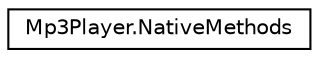 digraph "Graphical Class Hierarchy"
{
  edge [fontname="Helvetica",fontsize="10",labelfontname="Helvetica",labelfontsize="10"];
  node [fontname="Helvetica",fontsize="10",shape=record];
  rankdir="LR";
  Node0 [label="Mp3Player.NativeMethods",height=0.2,width=0.4,color="black", fillcolor="white", style="filled",URL="$class_mp3_player_1_1_native_methods.html",tooltip="Class contain InterOp methods & fields. "];
}
